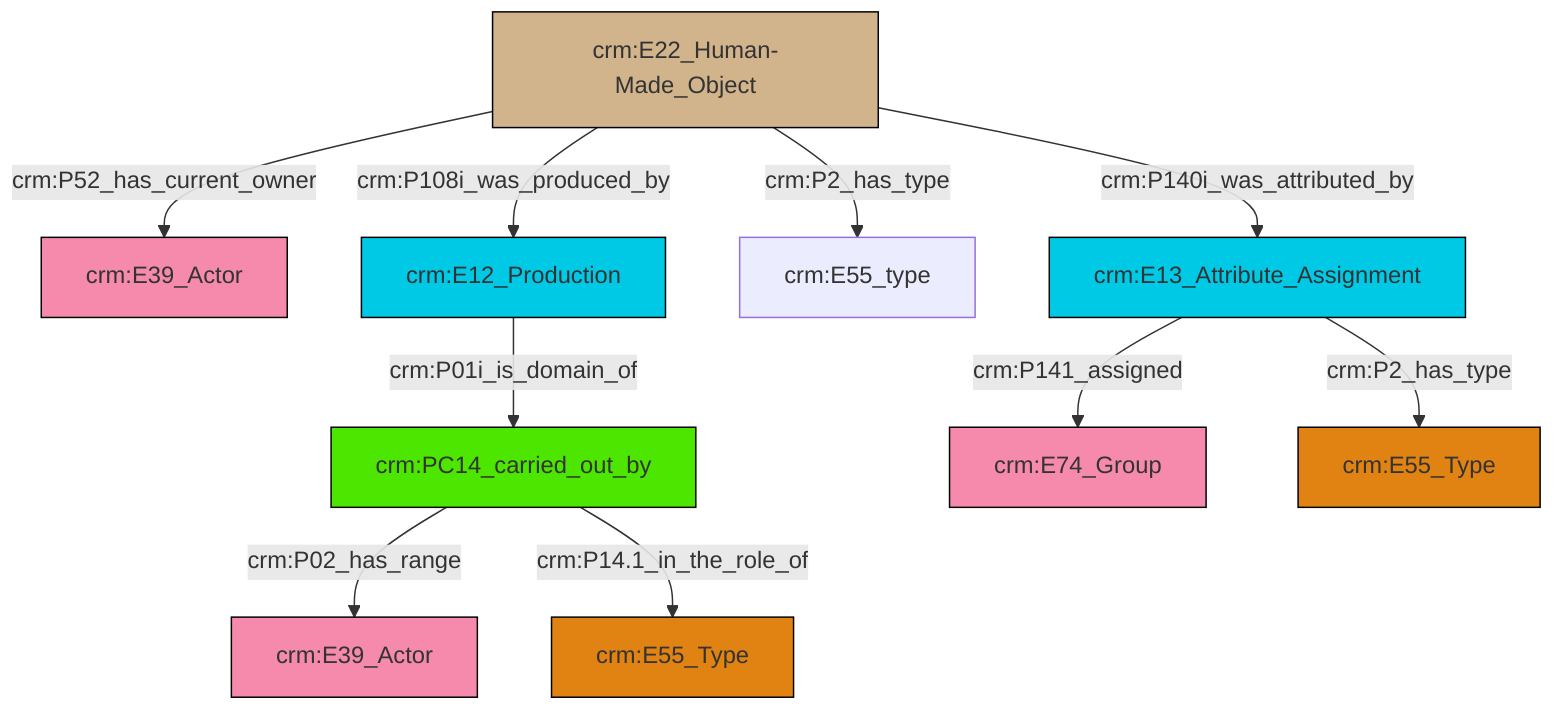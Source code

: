 graph TD
classDef Literal fill:#f2f2f2,stroke:#000000;
classDef CRM_Entity fill:#FFFFFF,stroke:#000000;
classDef Temporal_Entity fill:#00C9E6, stroke:#000000;
classDef Type fill:#E18312, stroke:#000000;
classDef Time-Span fill:#2C9C91, stroke:#000000;
classDef Appellation fill:#FFEB7F, stroke:#000000;
classDef Place fill:#008836, stroke:#000000;
classDef Persistent_Item fill:#B266B2, stroke:#000000;
classDef Conceptual_Object fill:#FFD700, stroke:#000000;
classDef Physical_Thing fill:#D2B48C, stroke:#000000;
classDef Actor fill:#f58aad, stroke:#000000;
classDef PC_Classes fill:#4ce600, stroke:#000000;
classDef Multi fill:#cccccc,stroke:#000000;

2["crm:E12_Production"]:::Temporal_Entity -->|crm:P01i_is_domain_of| 3["crm:PC14_carried_out_by"]:::PC_Classes
3["crm:PC14_carried_out_by"]:::PC_Classes -->|crm:P02_has_range| 6["crm:E39_Actor"]:::Actor
9["crm:E13_Attribute_Assignment"]:::Temporal_Entity -->|crm:P141_assigned| 10["crm:E74_Group"]:::Actor
4["crm:E22_Human-Made_Object"]:::Physical_Thing -->|crm:P52_has_current_owner| 0["crm:E39_Actor"]:::Actor
4["crm:E22_Human-Made_Object"]:::Physical_Thing -->|crm:P140i_was_attributed_by| 9["crm:E13_Attribute_Assignment"]:::Temporal_Entity
4["crm:E22_Human-Made_Object"]:::Physical_Thing -->|crm:P2_has_type| 7["crm:E55_type"]:::Default
3["crm:PC14_carried_out_by"]:::PC_Classes -->|crm:P14.1_in_the_role_of| 18["crm:E55_Type"]:::Type
4["crm:E22_Human-Made_Object"]:::Physical_Thing -->|crm:P108i_was_produced_by| 2["crm:E12_Production"]:::Temporal_Entity
9["crm:E13_Attribute_Assignment"]:::Temporal_Entity -->|crm:P2_has_type| 11["crm:E55_Type"]:::Type